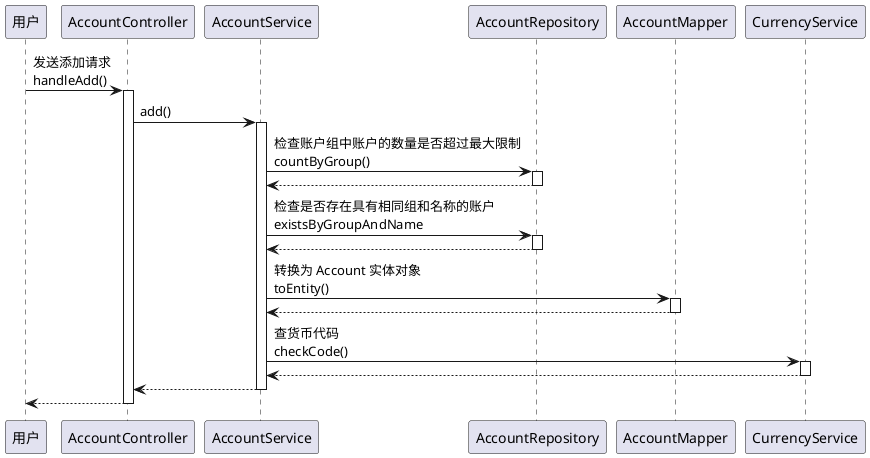 @startuml
participant 用户
用户 -> AccountController : 发送添加请求\nhandleAdd()
activate AccountController
AccountController -> AccountService : add()
activate AccountService
AccountService -> AccountRepository : 检查账户组中账户的数量是否超过最大限制\ncountByGroup()
activate AccountRepository
AccountRepository --> AccountService
deactivate AccountRepository
AccountService -> AccountRepository : 检查是否存在具有相同组和名称的账户\nexistsByGroupAndName
activate AccountRepository
AccountRepository --> AccountService
deactivate AccountRepository
AccountService -> AccountMapper : 转换为 Account 实体对象\ntoEntity()
activate AccountMapper
AccountMapper --> AccountService
deactivate AccountMapper
AccountService -> CurrencyService : 查货币代码\ncheckCode()
activate CurrencyService
CurrencyService --> AccountService
deactivate CurrencyService
AccountService --> AccountController
deactivate AccountService
return
@enduml